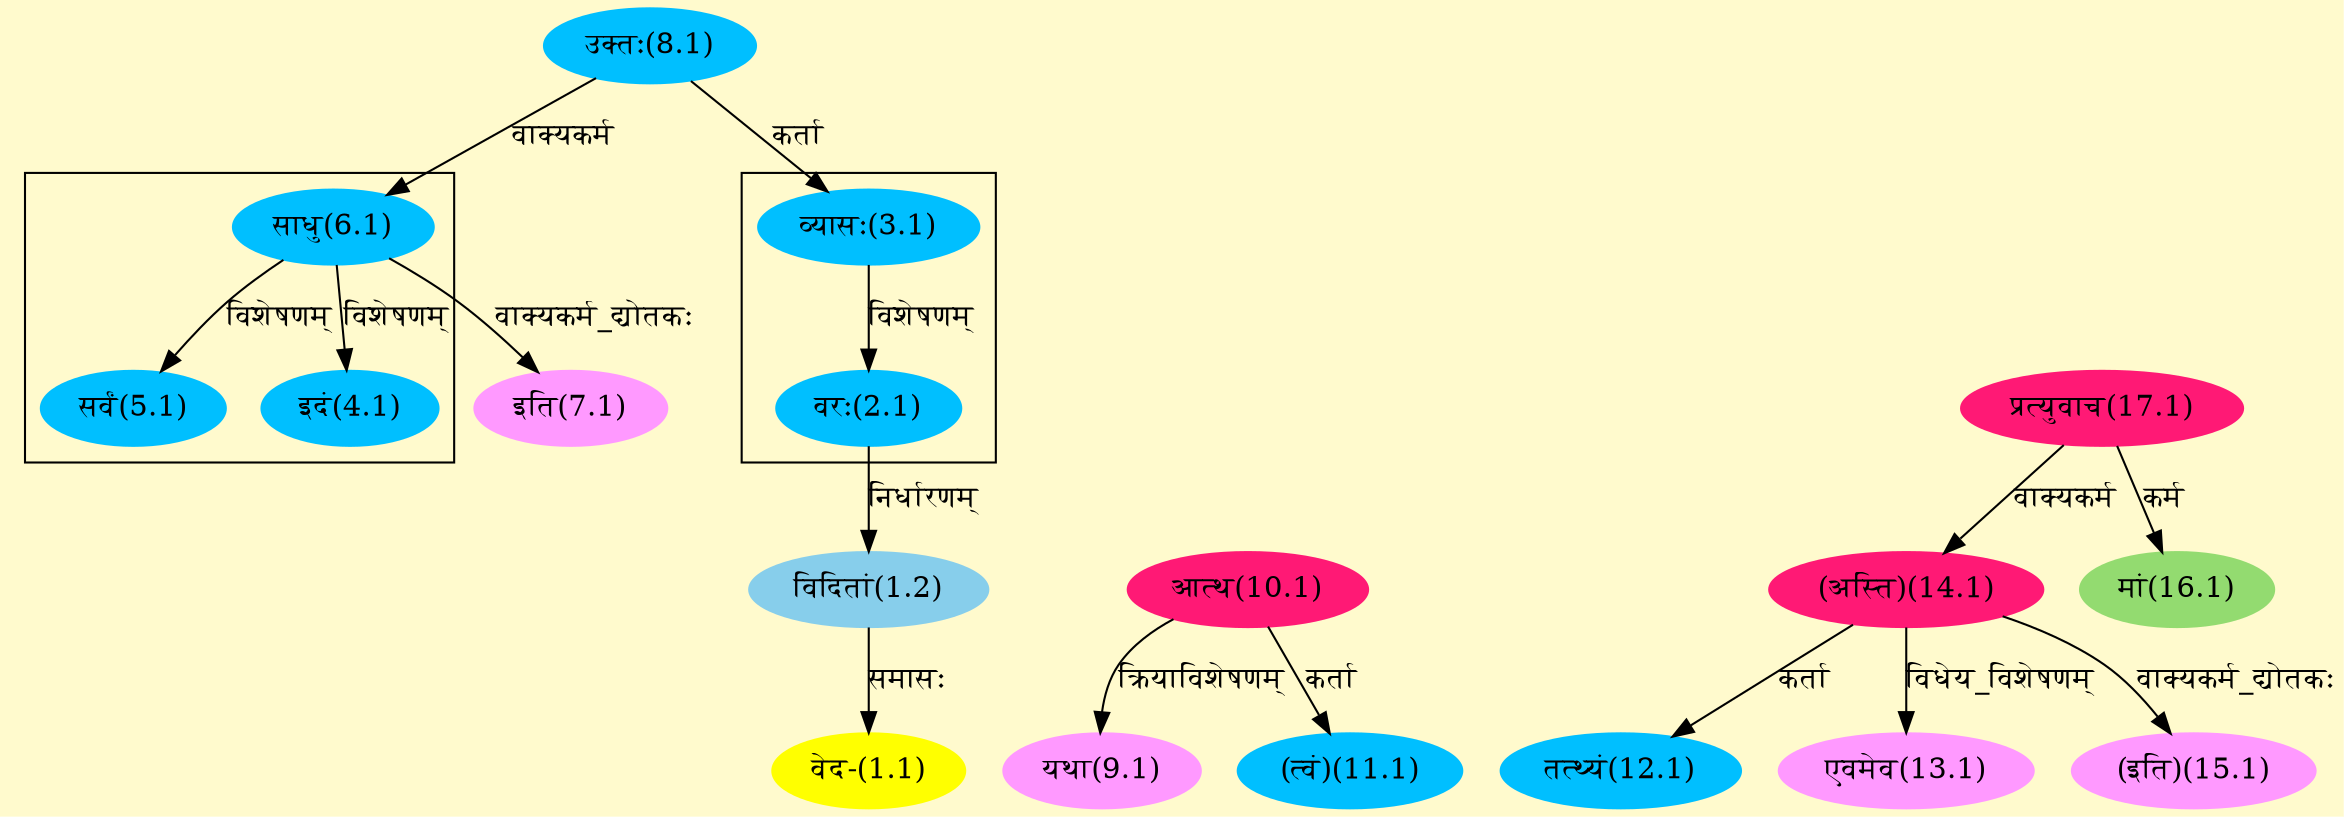 digraph G{
rankdir=BT;
 compound=true;
 bgcolor="lemonchiffon1";

subgraph cluster_1{
Node2_1 [style=filled, color="#00BFFF" label = "वरः(2.1)"]
Node3_1 [style=filled, color="#00BFFF" label = "व्यासः(3.1)"]

}

subgraph cluster_2{
Node4_1 [style=filled, color="#00BFFF" label = "इदं(4.1)"]
Node6_1 [style=filled, color="#00BFFF" label = "साधु(6.1)"]
Node5_1 [style=filled, color="#00BFFF" label = "सर्वं(5.1)"]

}
Node1_1 [style=filled, color="#FFFF00" label = "वेद-(1.1)"]
Node1_2 [style=filled, color="#87CEEB" label = "विदितां(1.2)"]
Node2_1 [style=filled, color="#00BFFF" label = "वरः(2.1)"]
Node3_1 [style=filled, color="#00BFFF" label = "व्यासः(3.1)"]
Node8_1 [style=filled, color="#00BFFF" label = "उक्तः(8.1)"]
Node6_1 [style=filled, color="#00BFFF" label = "साधु(6.1)"]
Node7_1 [style=filled, color="#FF99FF" label = "इति(7.1)"]
Node [style=filled, color="" label = "()"]
Node9_1 [style=filled, color="#FF99FF" label = "यथा(9.1)"]
Node10_1 [style=filled, color="#FF1975" label = "आत्थ(10.1)"]
Node11_1 [style=filled, color="#00BFFF" label = "(त्वं)(11.1)"]
Node12_1 [style=filled, color="#00BFFF" label = "तत्थ्यं(12.1)"]
Node14_1 [style=filled, color="#FF1975" label = "(अस्ति)(14.1)"]
Node13_1 [style=filled, color="#FF99FF" label = "एवमेव(13.1)"]
Node17_1 [style=filled, color="#FF1975" label = "प्रत्युवाच(17.1)"]
Node15_1 [style=filled, color="#FF99FF" label = "(इति)(15.1)"]
Node16_1 [style=filled, color="#93DB70" label = "मां(16.1)"]
/* Start of Relations section */

Node1_1 -> Node1_2 [  label="समासः"  dir="back" ]
Node1_2 -> Node2_1 [  label="निर्धारणम्"  dir="back" ]
Node2_1 -> Node3_1 [  label="विशेषणम्"  dir="back" ]
Node3_1 -> Node8_1 [  label="कर्ता"  dir="back" ]
Node4_1 -> Node6_1 [  label="विशेषणम्"  dir="back" ]
Node5_1 -> Node6_1 [  label="विशेषणम्"  dir="back" ]
Node6_1 -> Node8_1 [  label="वाक्यकर्म"  dir="back" ]
Node7_1 -> Node6_1 [  label="वाक्यकर्म_द्योतकः"  dir="back" ]
Node9_1 -> Node10_1 [  label="क्रियाविशेषणम्"  dir="back" ]
Node11_1 -> Node10_1 [  label="कर्ता"  dir="back" ]
Node12_1 -> Node14_1 [  label="कर्ता"  dir="back" ]
Node13_1 -> Node14_1 [  label="विधेय_विशेषणम्"  dir="back" ]
Node14_1 -> Node17_1 [  label="वाक्यकर्म"  dir="back" ]
Node15_1 -> Node14_1 [  label="वाक्यकर्म_द्योतकः"  dir="back" ]
Node16_1 -> Node17_1 [  label="कर्म"  dir="back" ]
}
